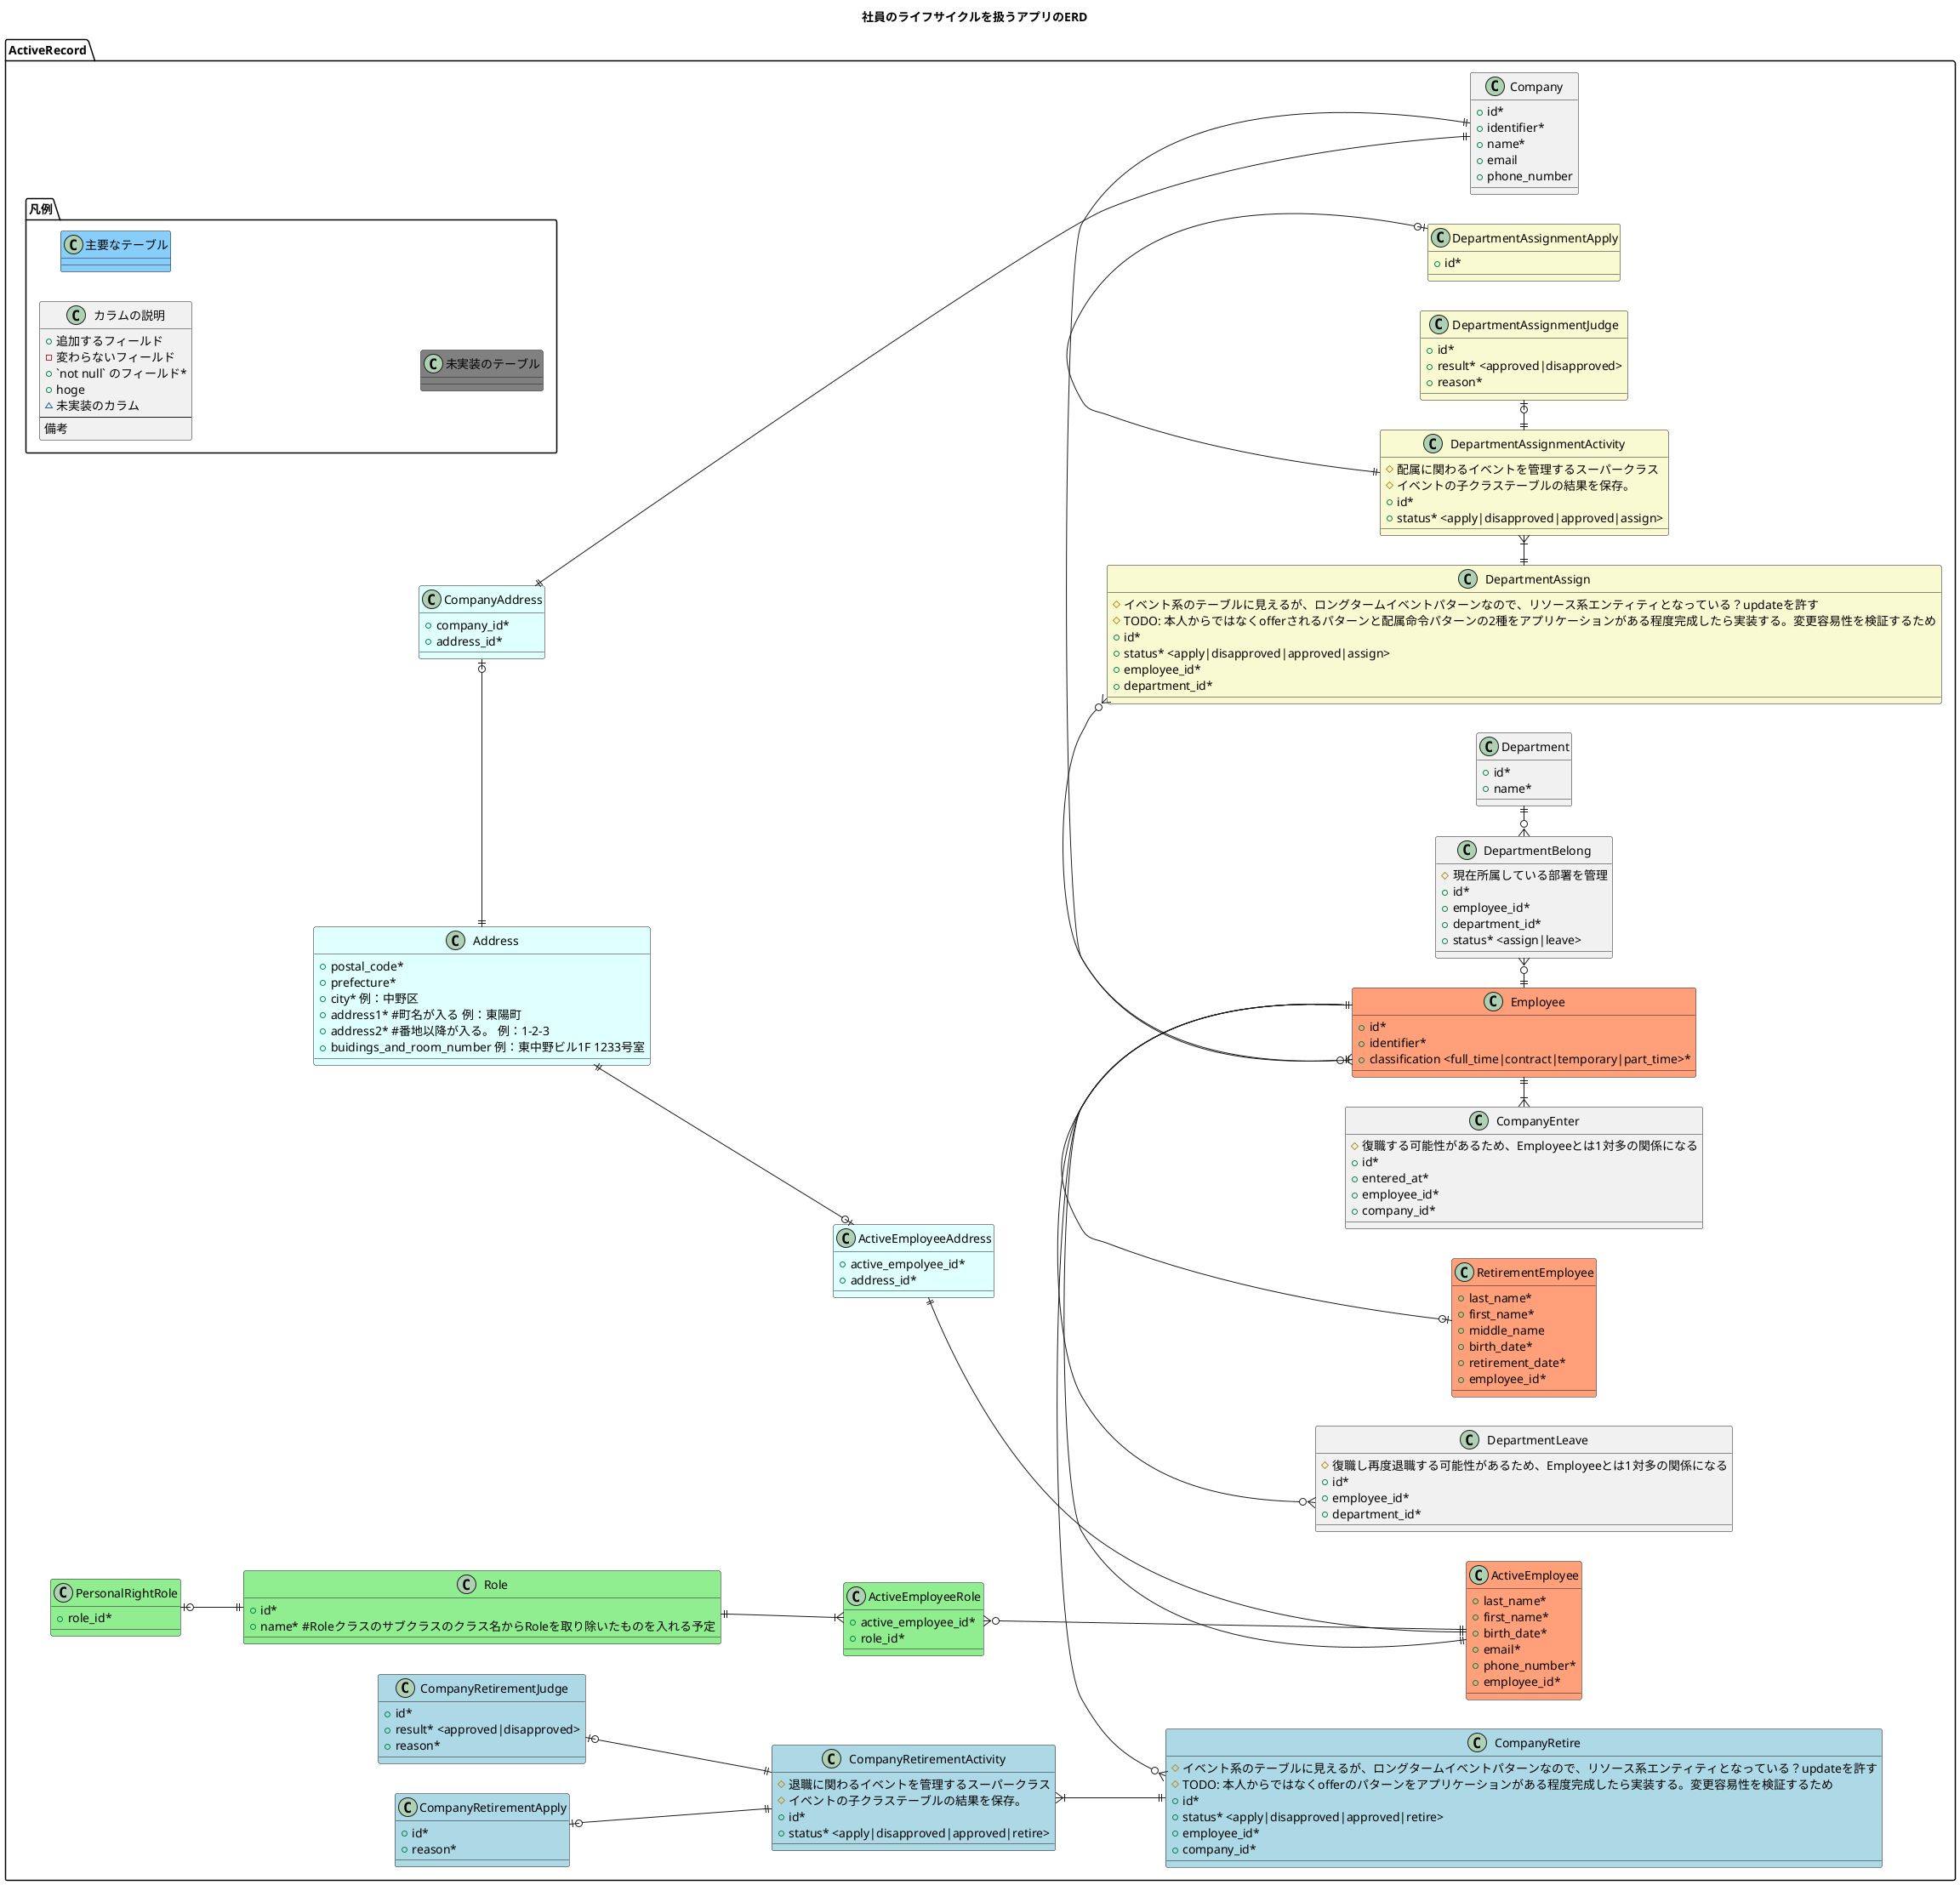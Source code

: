 @startuml
title
社員のライフサイクルを扱うアプリのERD
end title
left to right direction

namespace ActiveRecord {
  namespace 凡例 {
    class カラムの説明 {
      + 追加するフィールド
      - 変わらないフィールド
      + `not null` のフィールド*
      + hoge 
      ~ 未実装のカラム
      --
      備考
    }

    class 主要なテーブル #LightSkyBlue {
    }

    class 未実装のテーブル #Grey {
    }
  }

  class Employee #LightSalmon {
    + id*
    + identifier*
    + classification <full_time|contract|temporary|part_time>*
  }

  class ActiveEmployee #LightSalmon {
    + last_name*
    + first_name*
    + birth_date*
    + email*
    + phone_number*
    + employee_id*
  }

  class ActiveEmployeeRole #LightGreen {
    + active_employee_id*
    + role_id*
  }

  class Role #LightGreen {
    + id*
    + name* #Roleクラスのサブクラスのクラス名からRoleを取り除いたものを入れる予定
  }

  class PersonalRightRole #LightGreen {
    + role_id*
  }

  class ActiveEmployeeAddress #LightCyan {
    + active_empolyee_id*
    + address_id*
  }

  class RetirementEmployee #LightSalmon {
    + last_name*
    + first_name*
    + middle_name
    + birth_date*
    + retirement_date*
    + employee_id*
  }

  class Company {
    + id*
    + identifier*
    + name*
    + email 
    + phone_number
  }

  class CompanyAddress #LightCyan {
    + company_id*
    + address_id*
  }

  class Address #LightCyan {
    + postal_code*
    + prefecture*
    + city* 例：中野区
    + address1* #町名が入る 例：東陽町
    + address2* #番地以降が入る。 例：1-2-3
    + buidings_and_room_number 例：東中野ビル1F 1233号室
  }

  class CompanyEnter {
    # 復職する可能性があるため、Employeeとは1対多の関係になる
    + id*
    + entered_at*
    + employee_id*
    + company_id*
  }

  class CompanyRetire #LightBlue{
    # イベント系のテーブルに見えるが、ロングタームイベントパターンなので、リソース系エンティティとなっている？updateを許す
    # TODO: 本人からではなくofferのパターンをアプリケーションがある程度完成したら実装する。変更容易性を検証するため
    + id*
    + status* <apply|disapproved|approved|retire>
    + employee_id*
    + company_id*
  }

  class CompanyRetirementActivity #LightBlue{
    # 退職に関わるイベントを管理するスーパークラス
    # イベントの子クラステーブルの結果を保存。
    + id*
    + status* <apply|disapproved|approved|retire>
  }

  class CompanyRetirementApply #LightBlue{
    + id*
    + reason* 
  }

  class CompanyRetirementJudge #LightBlue {
    + id*
    + result* <approved|disapproved>
    + reason* 
  }

  class Department {
    + id*
    + name*
  }

  class DepartmentAssign  #LightGoldenRodYellow{
    # イベント系のテーブルに見えるが、ロングタームイベントパターンなので、リソース系エンティティとなっている？updateを許す
    # TODO: 本人からではなくofferされるパターンと配属命令パターンの2種をアプリケーションがある程度完成したら実装する。変更容易性を検証するため
    + id*
    + status* <apply|disapproved|approved|assign>
    + employee_id*
    + department_id*
  }

  class DepartmentAssignmentActivity #LightGoldenRodYellow{
    # 配属に関わるイベントを管理するスーパークラス
    # イベントの子クラステーブルの結果を保存。
    + id*
    + status* <apply|disapproved|approved|assign>
  }

  class DepartmentAssignmentApply #LightGoldenRodYellow{
    + id*
  }

  class DepartmentAssignmentJudge #LightGoldenRodYellow{
    + id*
    + result* <approved|disapproved>
    + reason* 
  }

  class DepartmentLeave {
    # 復職し再度退職する可能性があるため、Employeeとは1対多の関係になる
    + id*
    + employee_id*
    + department_id*
  }

  class DepartmentBelong {
    # 現在所属している部署を管理
    + id*
    + employee_id*
    + department_id*
    + status* <assign|leave>
  }


  Company ||-l-o{ Employee
  Company ||-l-|| CompanyAddress
  CompanyAddress |o-l-|| Address
  Employee ||-l-|{ CompanyEnter
  Employee ||-l-|| ActiveEmployee
  Employee ||-l-o| RetirementEmployee
  Employee ||-l-o{ CompanyRetire
  CompanyRetire ||-u-|{ CompanyRetirementActivity
  CompanyRetirementActivity ||-u-o| CompanyRetirementApply
  CompanyRetirementActivity ||-u-o| CompanyRetirementJudge
  Employee ||-r-o{ DepartmentAssign
  DepartmentAssign ||-r-|{ DepartmentAssignmentActivity
  DepartmentAssignmentActivity ||-r-o| DepartmentAssignmentApply
  DepartmentAssignmentActivity ||-r-o| DepartmentAssignmentJudge
  Employee ||-l-o{ DepartmentLeave
  ActiveEmployee ||-u-|| ActiveEmployeeAddress
  ActiveEmployeeAddress  |o-u-|| Address
  Department ||-l-o{ DepartmentBelong
  DepartmentBelong }o-l-|| Employee
  ActiveEmployee ||-u-o{ ActiveEmployeeRole
  ActiveEmployeeRole }|-u-|| Role
  Role ||-u-o| PersonalRightRole
}
@enduml
